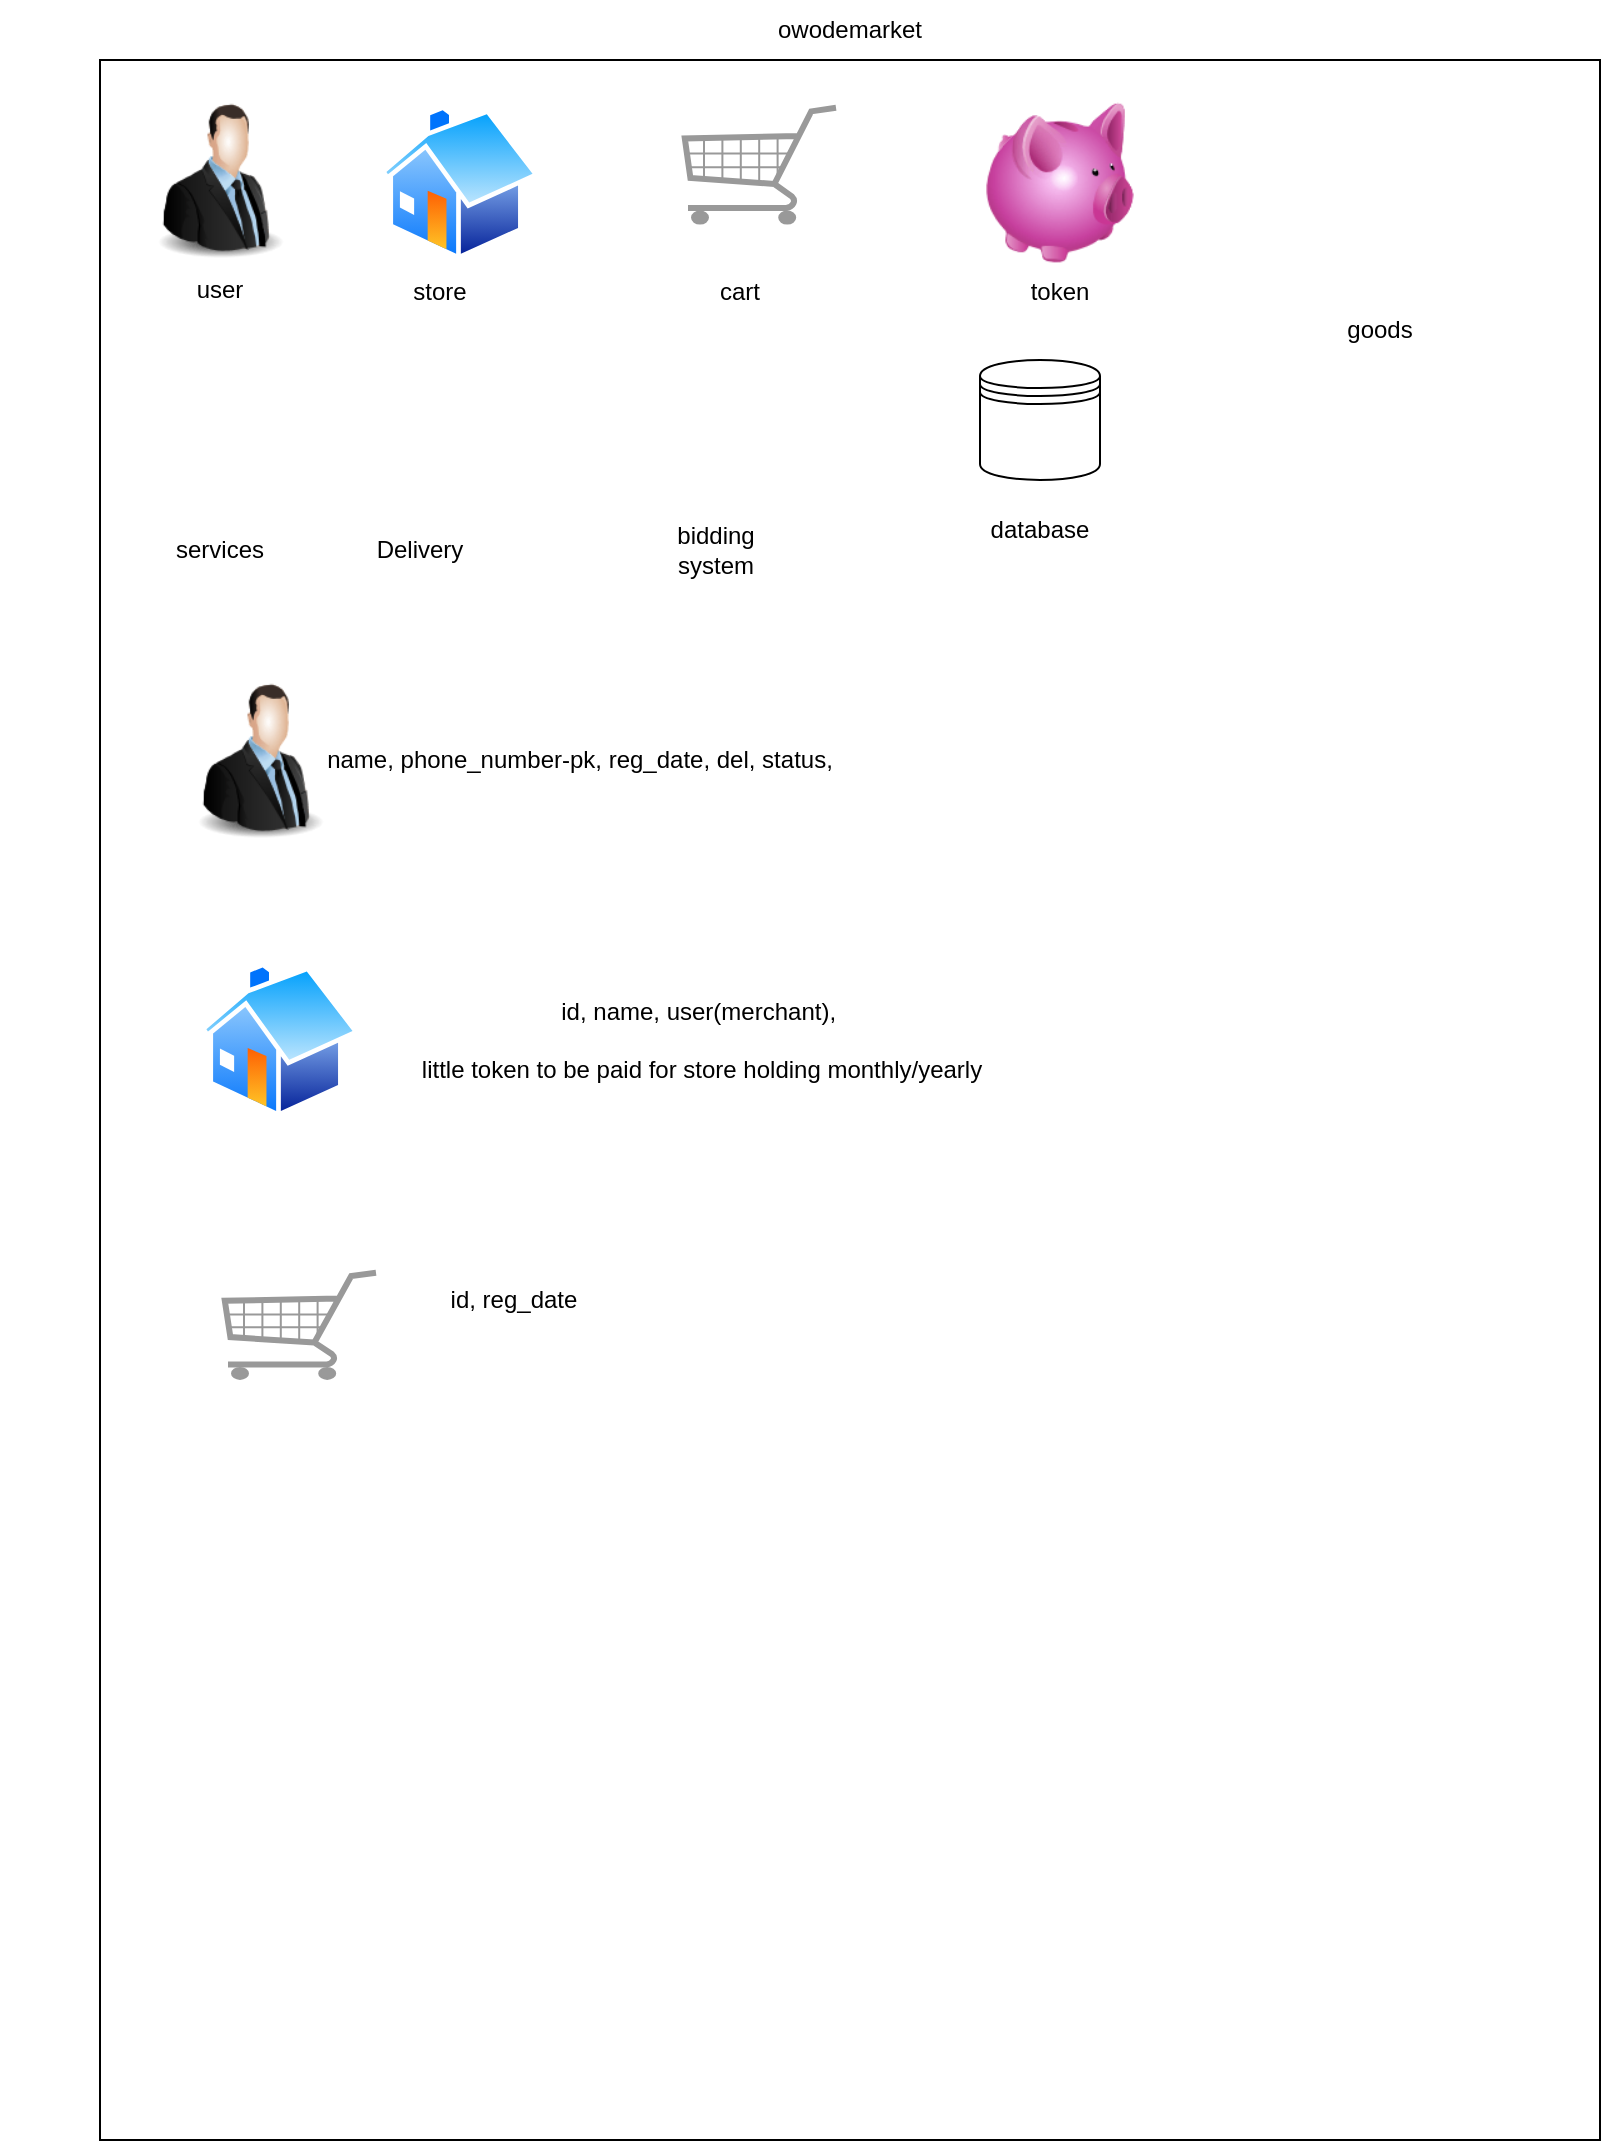 <mxfile version="16.6.4" type="github">
  <diagram id="WnpxDVOLBQDGwqwJwSbG" name="Page-1">
    <mxGraphModel dx="1828" dy="474" grid="1" gridSize="10" guides="1" tooltips="1" connect="1" arrows="1" fold="1" page="1" pageScale="1" pageWidth="850" pageHeight="1100" math="0" shadow="0">
      <root>
        <mxCell id="0" />
        <mxCell id="1" parent="0" />
        <mxCell id="2PohPZuQRyjSFgSPS488-1" value="" style="rounded=0;whiteSpace=wrap;html=1;" parent="1" vertex="1">
          <mxGeometry x="20" y="60" width="750" height="1040" as="geometry" />
        </mxCell>
        <mxCell id="2PohPZuQRyjSFgSPS488-2" value="owodemarket" style="text;html=1;strokeColor=none;fillColor=none;align=center;verticalAlign=middle;whiteSpace=wrap;rounded=0;" parent="1" vertex="1">
          <mxGeometry x="365" y="30" width="60" height="30" as="geometry" />
        </mxCell>
        <mxCell id="2PohPZuQRyjSFgSPS488-3" value="" style="image;html=1;image=img/lib/clip_art/people/Suit_Man_128x128.png" parent="1" vertex="1">
          <mxGeometry x="40" y="80" width="80" height="80" as="geometry" />
        </mxCell>
        <mxCell id="2PohPZuQRyjSFgSPS488-5" value="" style="aspect=fixed;perimeter=ellipsePerimeter;html=1;align=center;shadow=0;dashed=0;spacingTop=3;image;image=img/lib/active_directory/home.svg;" parent="1" vertex="1">
          <mxGeometry x="160" y="82.4" width="80" height="77.6" as="geometry" />
        </mxCell>
        <mxCell id="2PohPZuQRyjSFgSPS488-7" value="" style="verticalLabelPosition=bottom;shadow=0;dashed=0;align=center;html=1;verticalAlign=top;strokeWidth=1;shape=mxgraph.mockup.misc.shoppingCart;strokeColor=#999999;" parent="1" vertex="1">
          <mxGeometry x="310" y="82.4" width="80" height="60" as="geometry" />
        </mxCell>
        <mxCell id="2PohPZuQRyjSFgSPS488-9" value="" style="image;html=1;image=img/lib/clip_art/finance/Piggy_Bank_128x128.png" parent="1" vertex="1">
          <mxGeometry x="460" y="81.2" width="80" height="80" as="geometry" />
        </mxCell>
        <mxCell id="2PohPZuQRyjSFgSPS488-10" value="" style="shape=image;html=1;verticalAlign=top;verticalLabelPosition=bottom;labelBackgroundColor=#ffffff;imageAspect=0;aspect=fixed;image=https://cdn4.iconfinder.com/data/icons/ios-web-user-interface-multi-circle-flat-vol-3/512/Bag_cart_goods_items_shopping-128.png" parent="1" vertex="1">
          <mxGeometry x="600" y="70" width="100" height="100" as="geometry" />
        </mxCell>
        <mxCell id="2PohPZuQRyjSFgSPS488-11" value="" style="shape=image;html=1;verticalAlign=top;verticalLabelPosition=bottom;labelBackgroundColor=#ffffff;imageAspect=0;aspect=fixed;image=https://cdn4.iconfinder.com/data/icons/for-your-interface-free-samples/128/Label-128.png" parent="1" vertex="1">
          <mxGeometry x="35" y="210" width="90" height="90" as="geometry" />
        </mxCell>
        <mxCell id="2PohPZuQRyjSFgSPS488-12" value="user" style="text;html=1;strokeColor=none;fillColor=none;align=center;verticalAlign=middle;whiteSpace=wrap;rounded=0;" parent="1" vertex="1">
          <mxGeometry x="50" y="160" width="60" height="30" as="geometry" />
        </mxCell>
        <mxCell id="2PohPZuQRyjSFgSPS488-13" value="store" style="text;html=1;strokeColor=none;fillColor=none;align=center;verticalAlign=middle;whiteSpace=wrap;rounded=0;" parent="1" vertex="1">
          <mxGeometry x="160" y="161" width="60" height="30" as="geometry" />
        </mxCell>
        <mxCell id="2PohPZuQRyjSFgSPS488-14" value="cart" style="text;html=1;strokeColor=none;fillColor=none;align=center;verticalAlign=middle;whiteSpace=wrap;rounded=0;" parent="1" vertex="1">
          <mxGeometry x="310" y="161" width="60" height="30" as="geometry" />
        </mxCell>
        <mxCell id="2PohPZuQRyjSFgSPS488-15" value="token" style="text;html=1;strokeColor=none;fillColor=none;align=center;verticalAlign=middle;whiteSpace=wrap;rounded=0;" parent="1" vertex="1">
          <mxGeometry x="470" y="161.2" width="60" height="30" as="geometry" />
        </mxCell>
        <mxCell id="2PohPZuQRyjSFgSPS488-16" value="goods" style="text;html=1;strokeColor=none;fillColor=none;align=center;verticalAlign=middle;whiteSpace=wrap;rounded=0;" parent="1" vertex="1">
          <mxGeometry x="630" y="180" width="60" height="30" as="geometry" />
        </mxCell>
        <mxCell id="2PohPZuQRyjSFgSPS488-17" value="services" style="text;html=1;strokeColor=none;fillColor=none;align=center;verticalAlign=middle;whiteSpace=wrap;rounded=0;" parent="1" vertex="1">
          <mxGeometry x="50" y="290" width="60" height="30" as="geometry" />
        </mxCell>
        <mxCell id="2PohPZuQRyjSFgSPS488-18" value="" style="shape=image;html=1;verticalAlign=top;verticalLabelPosition=bottom;labelBackgroundColor=#ffffff;imageAspect=0;aspect=fixed;image=https://cdn0.iconfinder.com/data/icons/business-660/512/414_van.transport_delivery_shipping-128.png" parent="1" vertex="1">
          <mxGeometry x="150" y="210" width="90" height="90" as="geometry" />
        </mxCell>
        <mxCell id="2PohPZuQRyjSFgSPS488-20" value="Delivery" style="text;html=1;strokeColor=none;fillColor=none;align=center;verticalAlign=middle;whiteSpace=wrap;rounded=0;" parent="1" vertex="1">
          <mxGeometry x="150" y="290" width="60" height="30" as="geometry" />
        </mxCell>
        <mxCell id="1N-22-dwYrfEPRShbCRW-1" value="" style="image;html=1;image=img/lib/clip_art/people/Suit_Man_128x128.png" vertex="1" parent="1">
          <mxGeometry x="60" y="370" width="80" height="80" as="geometry" />
        </mxCell>
        <mxCell id="1N-22-dwYrfEPRShbCRW-2" value="name, phone_number-pk, reg_date, del, status," style="text;html=1;strokeColor=none;fillColor=none;align=center;verticalAlign=middle;whiteSpace=wrap;rounded=0;" vertex="1" parent="1">
          <mxGeometry x="-30" y="395" width="580" height="30" as="geometry" />
        </mxCell>
        <mxCell id="1N-22-dwYrfEPRShbCRW-3" value="" style="shape=image;html=1;verticalAlign=top;verticalLabelPosition=bottom;labelBackgroundColor=#ffffff;imageAspect=0;aspect=fixed;image=https://cdn2.iconfinder.com/data/icons/shopping-elements-6/64/24-Auction_-128.png" vertex="1" parent="1">
          <mxGeometry x="276" y="192" width="104" height="104" as="geometry" />
        </mxCell>
        <mxCell id="1N-22-dwYrfEPRShbCRW-4" value="bidding system" style="text;html=1;strokeColor=none;fillColor=none;align=center;verticalAlign=middle;whiteSpace=wrap;rounded=0;" vertex="1" parent="1">
          <mxGeometry x="298" y="290" width="60" height="30" as="geometry" />
        </mxCell>
        <mxCell id="1N-22-dwYrfEPRShbCRW-5" value="" style="aspect=fixed;perimeter=ellipsePerimeter;html=1;align=center;shadow=0;dashed=0;spacingTop=3;image;image=img/lib/active_directory/home.svg;" vertex="1" parent="1">
          <mxGeometry x="70" y="511" width="80" height="77.6" as="geometry" />
        </mxCell>
        <mxCell id="1N-22-dwYrfEPRShbCRW-6" value="id, name, user(merchant),&amp;nbsp;&lt;br&gt;&lt;br&gt;little token to be paid for store holding monthly/yearly" style="text;html=1;strokeColor=none;fillColor=none;align=center;verticalAlign=middle;whiteSpace=wrap;rounded=0;" vertex="1" parent="1">
          <mxGeometry x="70" y="534.8" width="502" height="30" as="geometry" />
        </mxCell>
        <mxCell id="1N-22-dwYrfEPRShbCRW-7" value="" style="verticalLabelPosition=bottom;shadow=0;dashed=0;align=center;html=1;verticalAlign=top;strokeWidth=1;shape=mxgraph.mockup.misc.shoppingCart;strokeColor=#999999;" vertex="1" parent="1">
          <mxGeometry x="80" y="665" width="80" height="55" as="geometry" />
        </mxCell>
        <mxCell id="1N-22-dwYrfEPRShbCRW-8" value="id, reg_date" style="text;html=1;strokeColor=none;fillColor=none;align=center;verticalAlign=middle;whiteSpace=wrap;rounded=0;" vertex="1" parent="1">
          <mxGeometry x="35" y="665" width="384" height="30" as="geometry" />
        </mxCell>
        <mxCell id="1N-22-dwYrfEPRShbCRW-9" value="" style="shape=datastore;whiteSpace=wrap;html=1;" vertex="1" parent="1">
          <mxGeometry x="460" y="210" width="60" height="60" as="geometry" />
        </mxCell>
        <mxCell id="1N-22-dwYrfEPRShbCRW-10" value="database" style="text;html=1;strokeColor=none;fillColor=none;align=center;verticalAlign=middle;whiteSpace=wrap;rounded=0;" vertex="1" parent="1">
          <mxGeometry x="460" y="280" width="60" height="30" as="geometry" />
        </mxCell>
      </root>
    </mxGraphModel>
  </diagram>
</mxfile>
